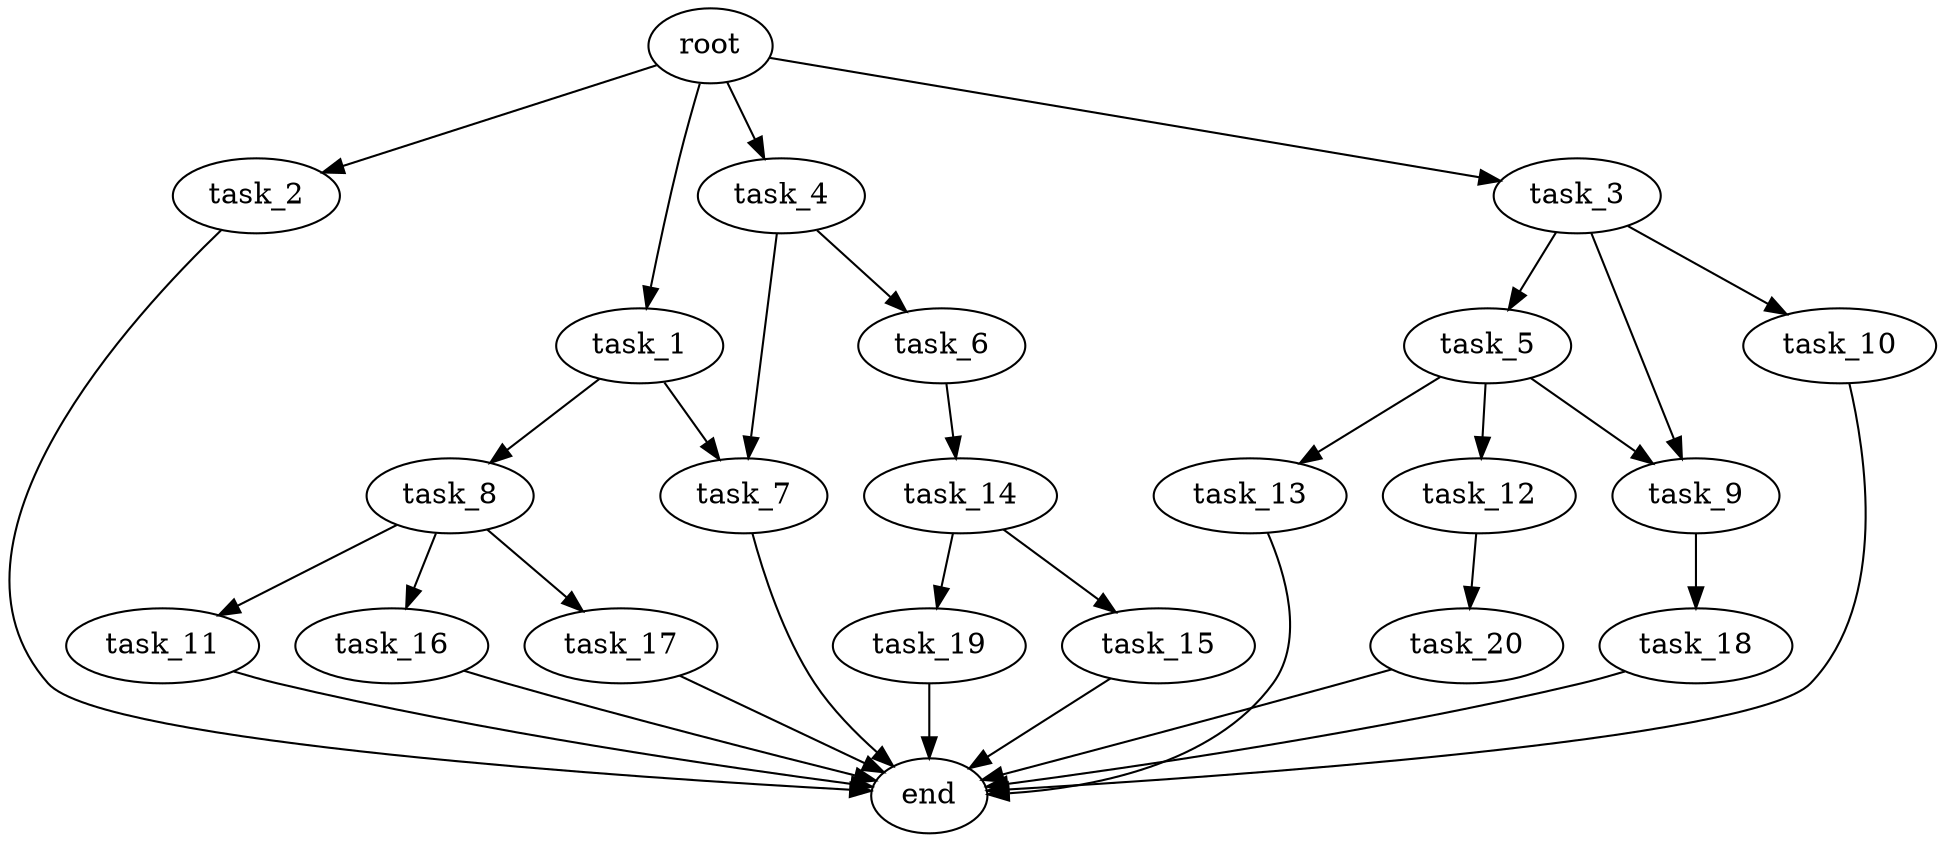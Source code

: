 digraph G {
  root [size="0.000000e+00"];
  task_1 [size="8.333709e+09"];
  task_2 [size="8.062196e+09"];
  task_3 [size="7.216829e+08"];
  task_4 [size="8.617782e+09"];
  task_5 [size="4.239803e+08"];
  task_6 [size="1.883966e+08"];
  task_7 [size="9.211703e+09"];
  task_8 [size="8.621238e+09"];
  task_9 [size="5.758016e+09"];
  task_10 [size="5.734423e+09"];
  task_11 [size="7.095280e+09"];
  task_12 [size="4.177522e+09"];
  task_13 [size="1.152619e+09"];
  task_14 [size="2.095447e+08"];
  task_15 [size="3.248357e+09"];
  task_16 [size="8.013420e+09"];
  task_17 [size="6.181635e+09"];
  task_18 [size="8.320427e+09"];
  task_19 [size="9.197778e+09"];
  task_20 [size="8.822107e+08"];
  end [size="0.000000e+00"];

  root -> task_1 [size="1.000000e-12"];
  root -> task_2 [size="1.000000e-12"];
  root -> task_3 [size="1.000000e-12"];
  root -> task_4 [size="1.000000e-12"];
  task_1 -> task_7 [size="4.605852e+08"];
  task_1 -> task_8 [size="8.621238e+08"];
  task_2 -> end [size="1.000000e-12"];
  task_3 -> task_5 [size="4.239803e+07"];
  task_3 -> task_9 [size="2.879008e+08"];
  task_3 -> task_10 [size="5.734423e+08"];
  task_4 -> task_6 [size="1.883966e+07"];
  task_4 -> task_7 [size="4.605852e+08"];
  task_5 -> task_9 [size="2.879008e+08"];
  task_5 -> task_12 [size="4.177522e+08"];
  task_5 -> task_13 [size="1.152619e+08"];
  task_6 -> task_14 [size="2.095447e+07"];
  task_7 -> end [size="1.000000e-12"];
  task_8 -> task_11 [size="7.095280e+08"];
  task_8 -> task_16 [size="8.013420e+08"];
  task_8 -> task_17 [size="6.181635e+08"];
  task_9 -> task_18 [size="8.320427e+08"];
  task_10 -> end [size="1.000000e-12"];
  task_11 -> end [size="1.000000e-12"];
  task_12 -> task_20 [size="8.822107e+07"];
  task_13 -> end [size="1.000000e-12"];
  task_14 -> task_15 [size="3.248357e+08"];
  task_14 -> task_19 [size="9.197778e+08"];
  task_15 -> end [size="1.000000e-12"];
  task_16 -> end [size="1.000000e-12"];
  task_17 -> end [size="1.000000e-12"];
  task_18 -> end [size="1.000000e-12"];
  task_19 -> end [size="1.000000e-12"];
  task_20 -> end [size="1.000000e-12"];
}
